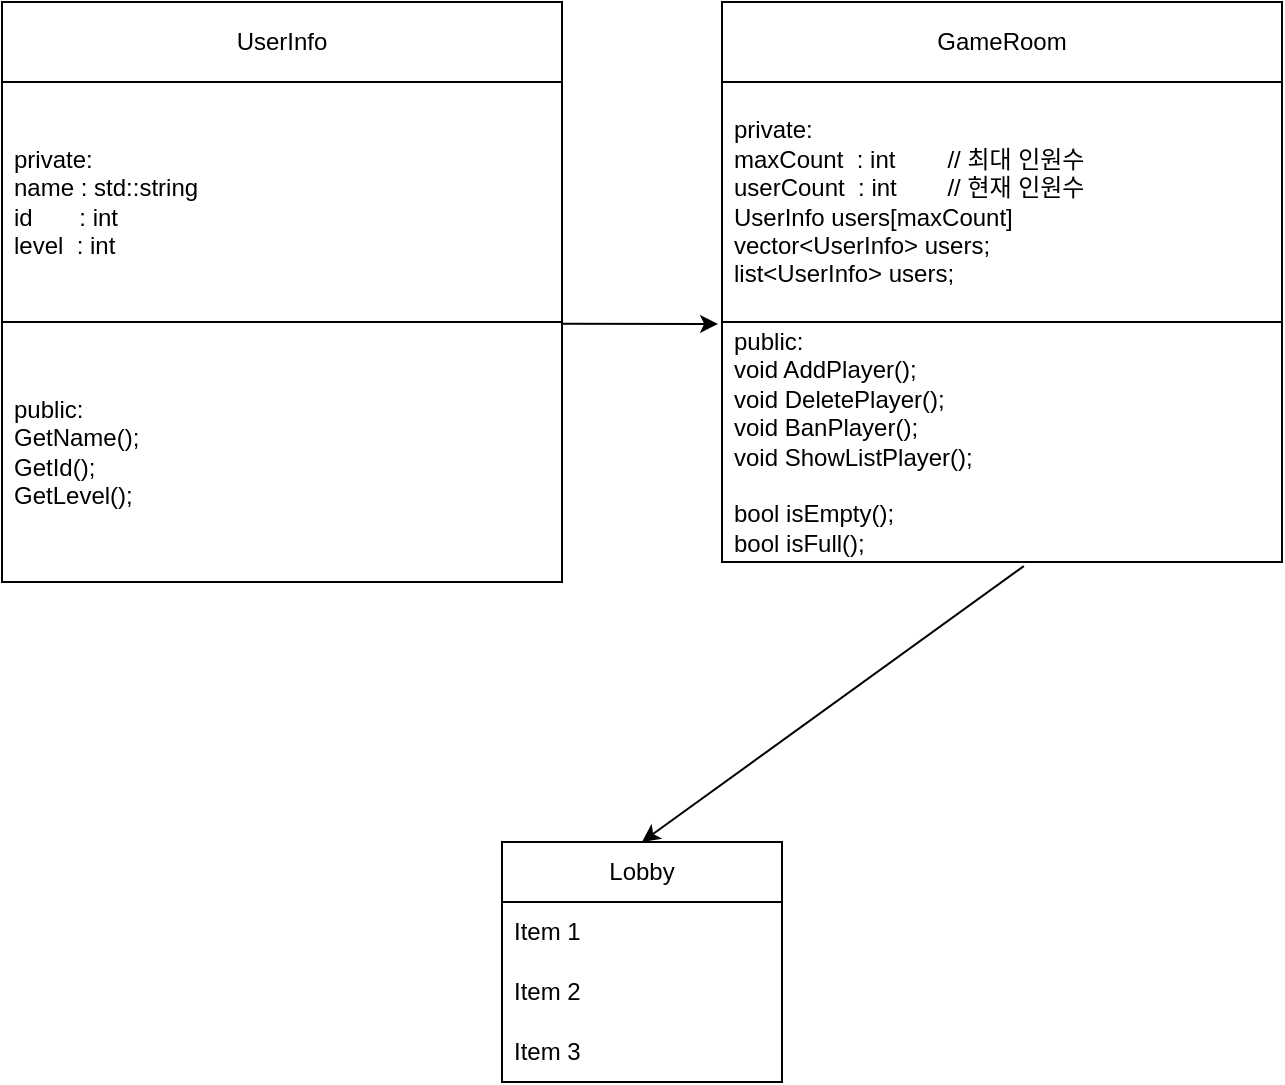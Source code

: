 <mxfile version="24.7.15">
  <diagram id="C5RBs43oDa-KdzZeNtuy" name="Page-1">
    <mxGraphModel dx="1434" dy="780" grid="1" gridSize="10" guides="1" tooltips="1" connect="1" arrows="1" fold="1" page="1" pageScale="1" pageWidth="827" pageHeight="1169" math="0" shadow="0">
      <root>
        <mxCell id="WIyWlLk6GJQsqaUBKTNV-0" />
        <mxCell id="WIyWlLk6GJQsqaUBKTNV-1" parent="WIyWlLk6GJQsqaUBKTNV-0" />
        <mxCell id="76kuQYNqCpiM6wkeOXWu-0" value="UserInfo" style="swimlane;fontStyle=0;childLayout=stackLayout;horizontal=1;startSize=40;horizontalStack=0;resizeParent=1;resizeParentMax=0;resizeLast=0;collapsible=1;marginBottom=0;whiteSpace=wrap;html=1;" vertex="1" parent="WIyWlLk6GJQsqaUBKTNV-1">
          <mxGeometry x="40" y="80" width="280" height="290" as="geometry" />
        </mxCell>
        <mxCell id="76kuQYNqCpiM6wkeOXWu-2" value="private:&lt;div&gt;name : std::string&lt;/div&gt;&lt;div&gt;id&amp;nbsp; &amp;nbsp; &amp;nbsp; &amp;nbsp;: int&lt;/div&gt;&lt;div&gt;level&amp;nbsp; : int&lt;/div&gt;" style="text;strokeColor=none;fillColor=none;align=left;verticalAlign=middle;spacingLeft=4;spacingRight=4;overflow=hidden;points=[[0,0.5],[1,0.5]];portConstraint=eastwest;rotatable=0;whiteSpace=wrap;html=1;" vertex="1" parent="76kuQYNqCpiM6wkeOXWu-0">
          <mxGeometry y="40" width="280" height="120" as="geometry" />
        </mxCell>
        <mxCell id="76kuQYNqCpiM6wkeOXWu-3" value="public:&lt;div&gt;GetName();&lt;/div&gt;&lt;div&gt;GetId();&lt;/div&gt;&lt;div&gt;GetLevel();&lt;/div&gt;" style="text;strokeColor=default;fillColor=none;align=left;verticalAlign=middle;spacingLeft=4;spacingRight=4;overflow=hidden;points=[[0,0.5],[1,0.5]];portConstraint=eastwest;rotatable=0;whiteSpace=wrap;html=1;" vertex="1" parent="76kuQYNqCpiM6wkeOXWu-0">
          <mxGeometry y="160" width="280" height="130" as="geometry" />
        </mxCell>
        <mxCell id="76kuQYNqCpiM6wkeOXWu-4" value="GameRoom" style="swimlane;fontStyle=0;childLayout=stackLayout;horizontal=1;startSize=40;horizontalStack=0;resizeParent=1;resizeParentMax=0;resizeLast=0;collapsible=1;marginBottom=0;whiteSpace=wrap;html=1;" vertex="1" parent="WIyWlLk6GJQsqaUBKTNV-1">
          <mxGeometry x="400" y="80" width="280" height="280" as="geometry" />
        </mxCell>
        <mxCell id="76kuQYNqCpiM6wkeOXWu-6" value="private:&lt;div&gt;maxCount&amp;nbsp; : int&lt;span style=&quot;white-space: pre;&quot;&gt;&#x9;&lt;/span&gt;// 최대 인원수&lt;/div&gt;&lt;div&gt;userCount&amp;nbsp; : int&amp;nbsp;&lt;span style=&quot;white-space: pre;&quot;&gt;&#x9;&lt;/span&gt;// 현재 인원수&lt;/div&gt;&lt;div&gt;UserInfo users[maxCount]&lt;/div&gt;&lt;div&gt;vector&amp;lt;UserInfo&amp;gt; users;&lt;/div&gt;&lt;div&gt;list&amp;lt;UserInfo&amp;gt; users;&lt;/div&gt;" style="text;strokeColor=none;fillColor=none;align=left;verticalAlign=middle;spacingLeft=4;spacingRight=4;overflow=hidden;points=[[0,0.5],[1,0.5]];portConstraint=eastwest;rotatable=0;whiteSpace=wrap;html=1;" vertex="1" parent="76kuQYNqCpiM6wkeOXWu-4">
          <mxGeometry y="40" width="280" height="120" as="geometry" />
        </mxCell>
        <mxCell id="76kuQYNqCpiM6wkeOXWu-7" value="public:&lt;div&gt;void AddPlayer();&lt;/div&gt;&lt;div&gt;void DeletePlayer();&lt;/div&gt;&lt;div&gt;void BanPlayer();&lt;/div&gt;&lt;div&gt;void ShowListPlayer();&lt;/div&gt;&lt;div&gt;&lt;br&gt;&lt;/div&gt;&lt;div&gt;bool isEmpty();&lt;/div&gt;&lt;div&gt;bool isFull();&lt;/div&gt;" style="text;strokeColor=default;fillColor=none;align=left;verticalAlign=middle;spacingLeft=4;spacingRight=4;overflow=hidden;points=[[0,0.5],[1,0.5]];portConstraint=eastwest;rotatable=0;whiteSpace=wrap;html=1;" vertex="1" parent="76kuQYNqCpiM6wkeOXWu-4">
          <mxGeometry y="160" width="280" height="120" as="geometry" />
        </mxCell>
        <mxCell id="76kuQYNqCpiM6wkeOXWu-9" value="" style="endArrow=classic;html=1;rounded=0;entryX=-0.007;entryY=0.008;entryDx=0;entryDy=0;entryPerimeter=0;exitX=1;exitY=0.007;exitDx=0;exitDy=0;exitPerimeter=0;" edge="1" parent="WIyWlLk6GJQsqaUBKTNV-1" source="76kuQYNqCpiM6wkeOXWu-3" target="76kuQYNqCpiM6wkeOXWu-7">
          <mxGeometry width="50" height="50" relative="1" as="geometry">
            <mxPoint x="390" y="430" as="sourcePoint" />
            <mxPoint x="440" y="380" as="targetPoint" />
          </mxGeometry>
        </mxCell>
        <mxCell id="76kuQYNqCpiM6wkeOXWu-10" value="Lobby" style="swimlane;fontStyle=0;childLayout=stackLayout;horizontal=1;startSize=30;horizontalStack=0;resizeParent=1;resizeParentMax=0;resizeLast=0;collapsible=1;marginBottom=0;whiteSpace=wrap;html=1;" vertex="1" parent="WIyWlLk6GJQsqaUBKTNV-1">
          <mxGeometry x="290" y="500" width="140" height="120" as="geometry" />
        </mxCell>
        <mxCell id="76kuQYNqCpiM6wkeOXWu-11" value="Item 1" style="text;strokeColor=none;fillColor=none;align=left;verticalAlign=middle;spacingLeft=4;spacingRight=4;overflow=hidden;points=[[0,0.5],[1,0.5]];portConstraint=eastwest;rotatable=0;whiteSpace=wrap;html=1;" vertex="1" parent="76kuQYNqCpiM6wkeOXWu-10">
          <mxGeometry y="30" width="140" height="30" as="geometry" />
        </mxCell>
        <mxCell id="76kuQYNqCpiM6wkeOXWu-12" value="Item 2" style="text;strokeColor=none;fillColor=none;align=left;verticalAlign=middle;spacingLeft=4;spacingRight=4;overflow=hidden;points=[[0,0.5],[1,0.5]];portConstraint=eastwest;rotatable=0;whiteSpace=wrap;html=1;" vertex="1" parent="76kuQYNqCpiM6wkeOXWu-10">
          <mxGeometry y="60" width="140" height="30" as="geometry" />
        </mxCell>
        <mxCell id="76kuQYNqCpiM6wkeOXWu-13" value="Item 3" style="text;strokeColor=none;fillColor=none;align=left;verticalAlign=middle;spacingLeft=4;spacingRight=4;overflow=hidden;points=[[0,0.5],[1,0.5]];portConstraint=eastwest;rotatable=0;whiteSpace=wrap;html=1;" vertex="1" parent="76kuQYNqCpiM6wkeOXWu-10">
          <mxGeometry y="90" width="140" height="30" as="geometry" />
        </mxCell>
        <mxCell id="76kuQYNqCpiM6wkeOXWu-14" value="" style="endArrow=classic;html=1;rounded=0;entryX=0.5;entryY=0;entryDx=0;entryDy=0;exitX=0.539;exitY=1.017;exitDx=0;exitDy=0;exitPerimeter=0;" edge="1" parent="WIyWlLk6GJQsqaUBKTNV-1" source="76kuQYNqCpiM6wkeOXWu-7" target="76kuQYNqCpiM6wkeOXWu-10">
          <mxGeometry width="50" height="50" relative="1" as="geometry">
            <mxPoint x="390" y="430" as="sourcePoint" />
            <mxPoint x="440" y="380" as="targetPoint" />
          </mxGeometry>
        </mxCell>
      </root>
    </mxGraphModel>
  </diagram>
</mxfile>
